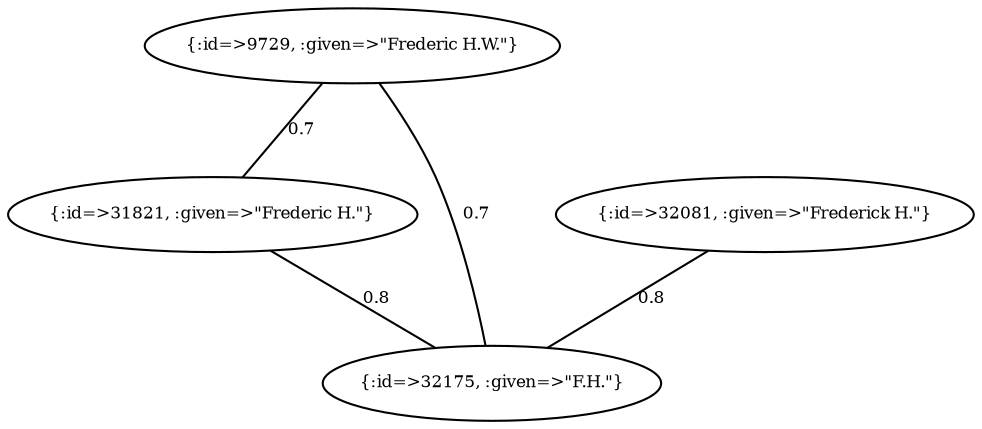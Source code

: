 graph Collector__WeightedGraph {
    "{:id=>9729, :given=>\"Frederic H.W.\"}" [
        fontsize = 8,
        label = "{:id=>9729, :given=>\"Frederic H.W.\"}"
    ]

    "{:id=>31821, :given=>\"Frederic H.\"}" [
        fontsize = 8,
        label = "{:id=>31821, :given=>\"Frederic H.\"}"
    ]

    "{:id=>32081, :given=>\"Frederick H.\"}" [
        fontsize = 8,
        label = "{:id=>32081, :given=>\"Frederick H.\"}"
    ]

    "{:id=>32175, :given=>\"F.H.\"}" [
        fontsize = 8,
        label = "{:id=>32175, :given=>\"F.H.\"}"
    ]

    "{:id=>9729, :given=>\"Frederic H.W.\"}" -- "{:id=>31821, :given=>\"Frederic H.\"}" [
        fontsize = 8,
        label = 0.7
    ]

    "{:id=>9729, :given=>\"Frederic H.W.\"}" -- "{:id=>32175, :given=>\"F.H.\"}" [
        fontsize = 8,
        label = 0.7
    ]

    "{:id=>31821, :given=>\"Frederic H.\"}" -- "{:id=>32175, :given=>\"F.H.\"}" [
        fontsize = 8,
        label = 0.8
    ]

    "{:id=>32081, :given=>\"Frederick H.\"}" -- "{:id=>32175, :given=>\"F.H.\"}" [
        fontsize = 8,
        label = 0.8
    ]
}
